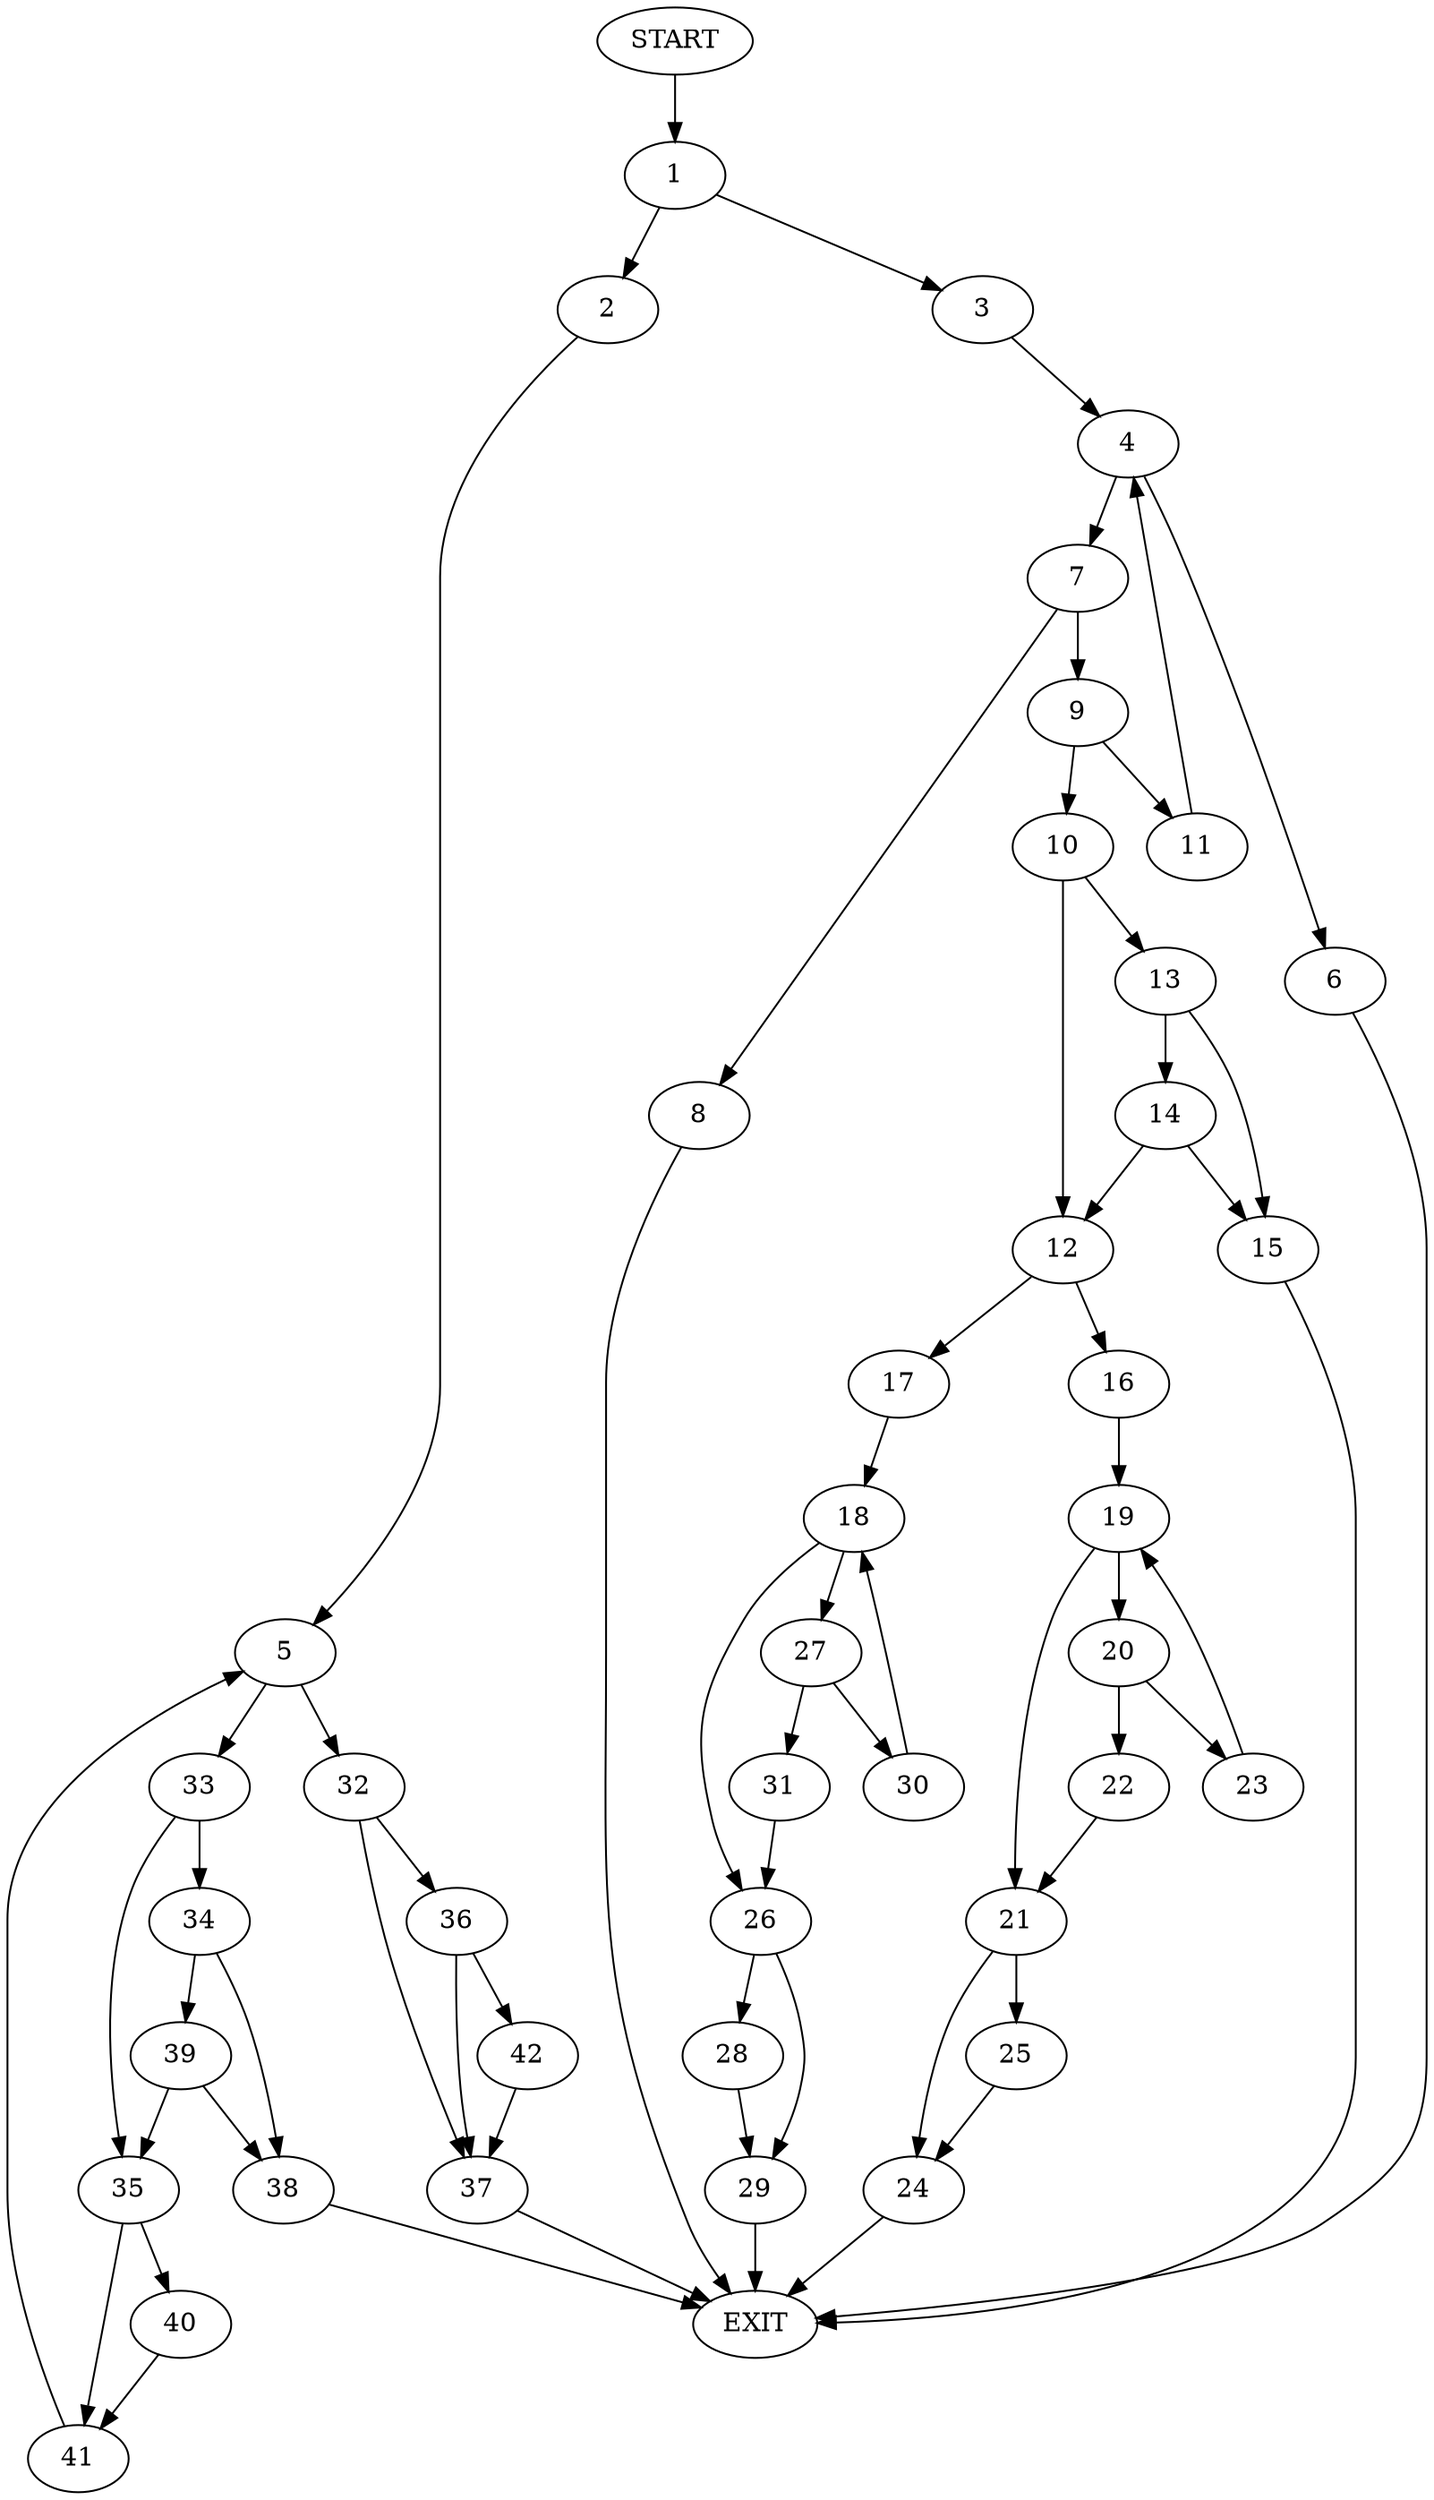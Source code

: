digraph {
0 [label="START"]
43 [label="EXIT"]
0 -> 1
1 -> 2
1 -> 3
3 -> 4
2 -> 5
4 -> 6
4 -> 7
6 -> 43
7 -> 8
7 -> 9
9 -> 10
9 -> 11
8 -> 43
10 -> 12
10 -> 13
11 -> 4
13 -> 14
13 -> 15
12 -> 16
12 -> 17
14 -> 12
14 -> 15
15 -> 43
17 -> 18
16 -> 19
19 -> 20
19 -> 21
20 -> 22
20 -> 23
21 -> 24
21 -> 25
22 -> 21
23 -> 19
24 -> 43
25 -> 24
18 -> 26
18 -> 27
26 -> 28
26 -> 29
27 -> 30
27 -> 31
30 -> 18
31 -> 26
29 -> 43
28 -> 29
5 -> 32
5 -> 33
33 -> 34
33 -> 35
32 -> 36
32 -> 37
34 -> 38
34 -> 39
35 -> 40
35 -> 41
38 -> 43
39 -> 38
39 -> 35
40 -> 41
41 -> 5
36 -> 42
36 -> 37
37 -> 43
42 -> 37
}
